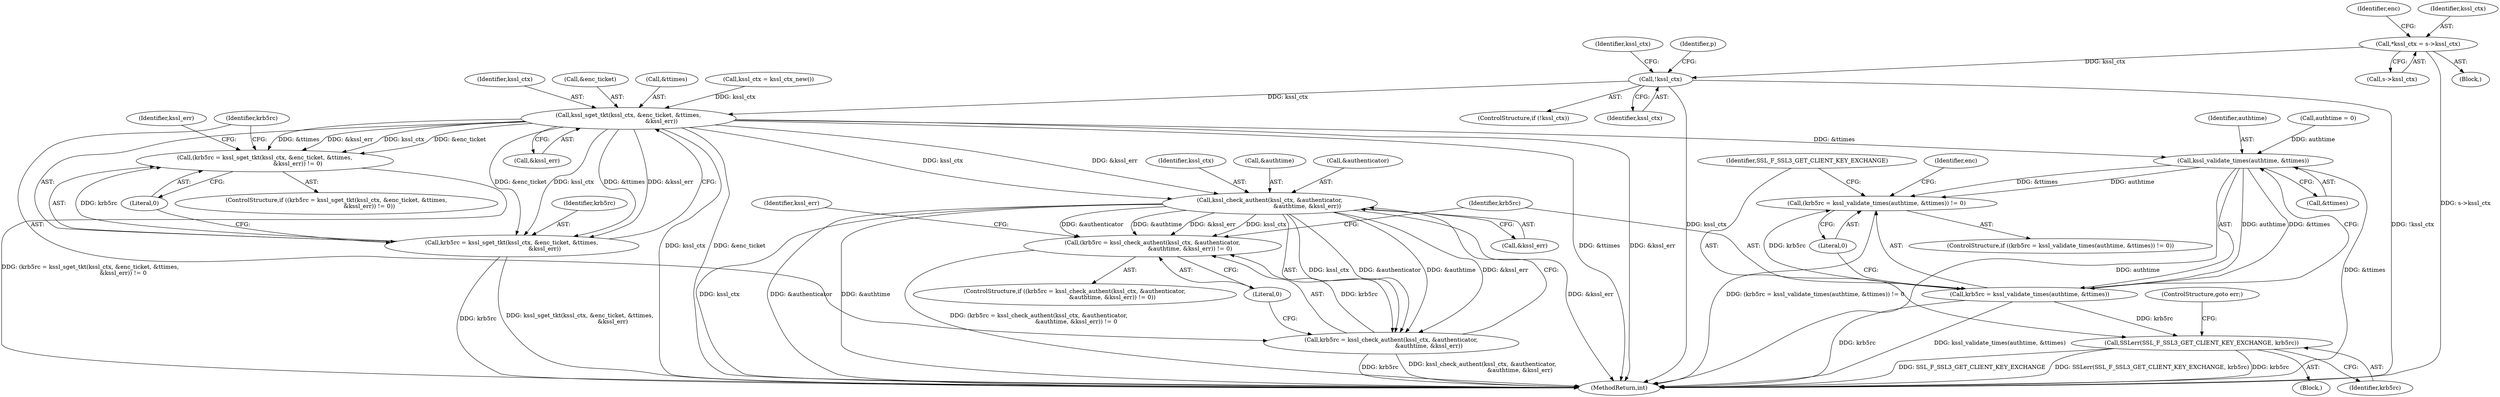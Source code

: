 digraph "0_openssl_3c66a669dfc7b3792f7af0758ea26fe8502ce70c@pointer" {
"1000815" [label="(Call,*kssl_ctx = s->kssl_ctx)"];
"1000842" [label="(Call,!kssl_ctx)"];
"1000980" [label="(Call,kssl_sget_tkt(kssl_ctx, &enc_ticket, &ttimes,\n                                    &kssl_err))"];
"1000977" [label="(Call,(krb5rc = kssl_sget_tkt(kssl_ctx, &enc_ticket, &ttimes,\n                                    &kssl_err)) != 0)"];
"1000978" [label="(Call,krb5rc = kssl_sget_tkt(kssl_ctx, &enc_ticket, &ttimes,\n                                    &kssl_err))"];
"1001007" [label="(Call,kssl_check_authent(kssl_ctx, &authenticator,\n                                         &authtime, &kssl_err))"];
"1001004" [label="(Call,(krb5rc = kssl_check_authent(kssl_ctx, &authenticator,\n                                         &authtime, &kssl_err)) != 0)"];
"1001005" [label="(Call,krb5rc = kssl_check_authent(kssl_ctx, &authenticator,\n                                         &authtime, &kssl_err))"];
"1001034" [label="(Call,kssl_validate_times(authtime, &ttimes))"];
"1001031" [label="(Call,(krb5rc = kssl_validate_times(authtime, &ttimes)) != 0)"];
"1001032" [label="(Call,krb5rc = kssl_validate_times(authtime, &ttimes))"];
"1001040" [label="(Call,SSLerr(SSL_F_SSL3_GET_CLIENT_KEY_EXCHANGE, krb5rc))"];
"1000984" [label="(Call,&ttimes)"];
"1000979" [label="(Identifier,krb5rc)"];
"1000978" [label="(Call,krb5rc = kssl_sget_tkt(kssl_ctx, &enc_ticket, &ttimes,\n                                    &kssl_err))"];
"1000976" [label="(ControlStructure,if ((krb5rc = kssl_sget_tkt(kssl_ctx, &enc_ticket, &ttimes,\n                                    &kssl_err)) != 0))"];
"1001008" [label="(Identifier,kssl_ctx)"];
"1001035" [label="(Identifier,authtime)"];
"1001020" [label="(Identifier,kssl_err)"];
"1000830" [label="(Call,authtime = 0)"];
"1000841" [label="(ControlStructure,if (!kssl_ctx))"];
"1000843" [label="(Identifier,kssl_ctx)"];
"1000823" [label="(Identifier,enc)"];
"1001007" [label="(Call,kssl_check_authent(kssl_ctx, &authenticator,\n                                         &authtime, &kssl_err))"];
"1001039" [label="(Block,)"];
"1001015" [label="(Literal,0)"];
"1000845" [label="(Identifier,kssl_ctx)"];
"1000809" [label="(Block,)"];
"1001011" [label="(Call,&authtime)"];
"1001003" [label="(ControlStructure,if ((krb5rc = kssl_check_authent(kssl_ctx, &authenticator,\n                                         &authtime, &kssl_err)) != 0))"];
"1001034" [label="(Call,kssl_validate_times(authtime, &ttimes))"];
"1001033" [label="(Identifier,krb5rc)"];
"1001041" [label="(Identifier,SSL_F_SSL3_GET_CLIENT_KEY_EXCHANGE)"];
"1000842" [label="(Call,!kssl_ctx)"];
"1001005" [label="(Call,krb5rc = kssl_check_authent(kssl_ctx, &authenticator,\n                                         &authtime, &kssl_err))"];
"1002163" [label="(MethodReturn,int)"];
"1001009" [label="(Call,&authenticator)"];
"1001013" [label="(Call,&kssl_err)"];
"1001004" [label="(Call,(krb5rc = kssl_check_authent(kssl_ctx, &authenticator,\n                                         &authtime, &kssl_err)) != 0)"];
"1001040" [label="(Call,SSLerr(SSL_F_SSL3_GET_CLIENT_KEY_EXCHANGE, krb5rc))"];
"1001031" [label="(Call,(krb5rc = kssl_validate_times(authtime, &ttimes)) != 0)"];
"1001030" [label="(ControlStructure,if ((krb5rc = kssl_validate_times(authtime, &ttimes)) != 0))"];
"1000980" [label="(Call,kssl_sget_tkt(kssl_ctx, &enc_ticket, &ttimes,\n                                    &kssl_err))"];
"1000816" [label="(Identifier,kssl_ctx)"];
"1001043" [label="(ControlStructure,goto err;)"];
"1000986" [label="(Call,&kssl_err)"];
"1001038" [label="(Literal,0)"];
"1000844" [label="(Call,kssl_ctx = kssl_ctx_new())"];
"1001006" [label="(Identifier,krb5rc)"];
"1000977" [label="(Call,(krb5rc = kssl_sget_tkt(kssl_ctx, &enc_ticket, &ttimes,\n                                    &kssl_err)) != 0)"];
"1000817" [label="(Call,s->kssl_ctx)"];
"1000981" [label="(Identifier,kssl_ctx)"];
"1000848" [label="(Identifier,p)"];
"1000982" [label="(Call,&enc_ticket)"];
"1001032" [label="(Call,krb5rc = kssl_validate_times(authtime, &ttimes))"];
"1000993" [label="(Identifier,kssl_err)"];
"1000815" [label="(Call,*kssl_ctx = s->kssl_ctx)"];
"1001042" [label="(Identifier,krb5rc)"];
"1001047" [label="(Identifier,enc)"];
"1000988" [label="(Literal,0)"];
"1001036" [label="(Call,&ttimes)"];
"1000815" -> "1000809"  [label="AST: "];
"1000815" -> "1000817"  [label="CFG: "];
"1000816" -> "1000815"  [label="AST: "];
"1000817" -> "1000815"  [label="AST: "];
"1000823" -> "1000815"  [label="CFG: "];
"1000815" -> "1002163"  [label="DDG: s->kssl_ctx"];
"1000815" -> "1000842"  [label="DDG: kssl_ctx"];
"1000842" -> "1000841"  [label="AST: "];
"1000842" -> "1000843"  [label="CFG: "];
"1000843" -> "1000842"  [label="AST: "];
"1000845" -> "1000842"  [label="CFG: "];
"1000848" -> "1000842"  [label="CFG: "];
"1000842" -> "1002163"  [label="DDG: kssl_ctx"];
"1000842" -> "1002163"  [label="DDG: !kssl_ctx"];
"1000842" -> "1000980"  [label="DDG: kssl_ctx"];
"1000980" -> "1000978"  [label="AST: "];
"1000980" -> "1000986"  [label="CFG: "];
"1000981" -> "1000980"  [label="AST: "];
"1000982" -> "1000980"  [label="AST: "];
"1000984" -> "1000980"  [label="AST: "];
"1000986" -> "1000980"  [label="AST: "];
"1000978" -> "1000980"  [label="CFG: "];
"1000980" -> "1002163"  [label="DDG: &ttimes"];
"1000980" -> "1002163"  [label="DDG: kssl_ctx"];
"1000980" -> "1002163"  [label="DDG: &enc_ticket"];
"1000980" -> "1002163"  [label="DDG: &kssl_err"];
"1000980" -> "1000977"  [label="DDG: kssl_ctx"];
"1000980" -> "1000977"  [label="DDG: &enc_ticket"];
"1000980" -> "1000977"  [label="DDG: &ttimes"];
"1000980" -> "1000977"  [label="DDG: &kssl_err"];
"1000980" -> "1000978"  [label="DDG: kssl_ctx"];
"1000980" -> "1000978"  [label="DDG: &enc_ticket"];
"1000980" -> "1000978"  [label="DDG: &ttimes"];
"1000980" -> "1000978"  [label="DDG: &kssl_err"];
"1000844" -> "1000980"  [label="DDG: kssl_ctx"];
"1000980" -> "1001007"  [label="DDG: kssl_ctx"];
"1000980" -> "1001007"  [label="DDG: &kssl_err"];
"1000980" -> "1001034"  [label="DDG: &ttimes"];
"1000977" -> "1000976"  [label="AST: "];
"1000977" -> "1000988"  [label="CFG: "];
"1000978" -> "1000977"  [label="AST: "];
"1000988" -> "1000977"  [label="AST: "];
"1000993" -> "1000977"  [label="CFG: "];
"1001006" -> "1000977"  [label="CFG: "];
"1000977" -> "1002163"  [label="DDG: (krb5rc = kssl_sget_tkt(kssl_ctx, &enc_ticket, &ttimes,\n                                    &kssl_err)) != 0"];
"1000978" -> "1000977"  [label="DDG: krb5rc"];
"1000979" -> "1000978"  [label="AST: "];
"1000988" -> "1000978"  [label="CFG: "];
"1000978" -> "1002163"  [label="DDG: krb5rc"];
"1000978" -> "1002163"  [label="DDG: kssl_sget_tkt(kssl_ctx, &enc_ticket, &ttimes,\n                                    &kssl_err)"];
"1001007" -> "1001005"  [label="AST: "];
"1001007" -> "1001013"  [label="CFG: "];
"1001008" -> "1001007"  [label="AST: "];
"1001009" -> "1001007"  [label="AST: "];
"1001011" -> "1001007"  [label="AST: "];
"1001013" -> "1001007"  [label="AST: "];
"1001005" -> "1001007"  [label="CFG: "];
"1001007" -> "1002163"  [label="DDG: kssl_ctx"];
"1001007" -> "1002163"  [label="DDG: &authenticator"];
"1001007" -> "1002163"  [label="DDG: &kssl_err"];
"1001007" -> "1002163"  [label="DDG: &authtime"];
"1001007" -> "1001004"  [label="DDG: kssl_ctx"];
"1001007" -> "1001004"  [label="DDG: &authenticator"];
"1001007" -> "1001004"  [label="DDG: &authtime"];
"1001007" -> "1001004"  [label="DDG: &kssl_err"];
"1001007" -> "1001005"  [label="DDG: kssl_ctx"];
"1001007" -> "1001005"  [label="DDG: &authenticator"];
"1001007" -> "1001005"  [label="DDG: &authtime"];
"1001007" -> "1001005"  [label="DDG: &kssl_err"];
"1001004" -> "1001003"  [label="AST: "];
"1001004" -> "1001015"  [label="CFG: "];
"1001005" -> "1001004"  [label="AST: "];
"1001015" -> "1001004"  [label="AST: "];
"1001020" -> "1001004"  [label="CFG: "];
"1001033" -> "1001004"  [label="CFG: "];
"1001004" -> "1002163"  [label="DDG: (krb5rc = kssl_check_authent(kssl_ctx, &authenticator,\n                                         &authtime, &kssl_err)) != 0"];
"1001005" -> "1001004"  [label="DDG: krb5rc"];
"1001006" -> "1001005"  [label="AST: "];
"1001015" -> "1001005"  [label="CFG: "];
"1001005" -> "1002163"  [label="DDG: kssl_check_authent(kssl_ctx, &authenticator,\n                                         &authtime, &kssl_err)"];
"1001005" -> "1002163"  [label="DDG: krb5rc"];
"1001034" -> "1001032"  [label="AST: "];
"1001034" -> "1001036"  [label="CFG: "];
"1001035" -> "1001034"  [label="AST: "];
"1001036" -> "1001034"  [label="AST: "];
"1001032" -> "1001034"  [label="CFG: "];
"1001034" -> "1002163"  [label="DDG: &ttimes"];
"1001034" -> "1002163"  [label="DDG: authtime"];
"1001034" -> "1001031"  [label="DDG: authtime"];
"1001034" -> "1001031"  [label="DDG: &ttimes"];
"1001034" -> "1001032"  [label="DDG: authtime"];
"1001034" -> "1001032"  [label="DDG: &ttimes"];
"1000830" -> "1001034"  [label="DDG: authtime"];
"1001031" -> "1001030"  [label="AST: "];
"1001031" -> "1001038"  [label="CFG: "];
"1001032" -> "1001031"  [label="AST: "];
"1001038" -> "1001031"  [label="AST: "];
"1001041" -> "1001031"  [label="CFG: "];
"1001047" -> "1001031"  [label="CFG: "];
"1001031" -> "1002163"  [label="DDG: (krb5rc = kssl_validate_times(authtime, &ttimes)) != 0"];
"1001032" -> "1001031"  [label="DDG: krb5rc"];
"1001033" -> "1001032"  [label="AST: "];
"1001038" -> "1001032"  [label="CFG: "];
"1001032" -> "1002163"  [label="DDG: krb5rc"];
"1001032" -> "1002163"  [label="DDG: kssl_validate_times(authtime, &ttimes)"];
"1001032" -> "1001040"  [label="DDG: krb5rc"];
"1001040" -> "1001039"  [label="AST: "];
"1001040" -> "1001042"  [label="CFG: "];
"1001041" -> "1001040"  [label="AST: "];
"1001042" -> "1001040"  [label="AST: "];
"1001043" -> "1001040"  [label="CFG: "];
"1001040" -> "1002163"  [label="DDG: SSL_F_SSL3_GET_CLIENT_KEY_EXCHANGE"];
"1001040" -> "1002163"  [label="DDG: SSLerr(SSL_F_SSL3_GET_CLIENT_KEY_EXCHANGE, krb5rc)"];
"1001040" -> "1002163"  [label="DDG: krb5rc"];
}
